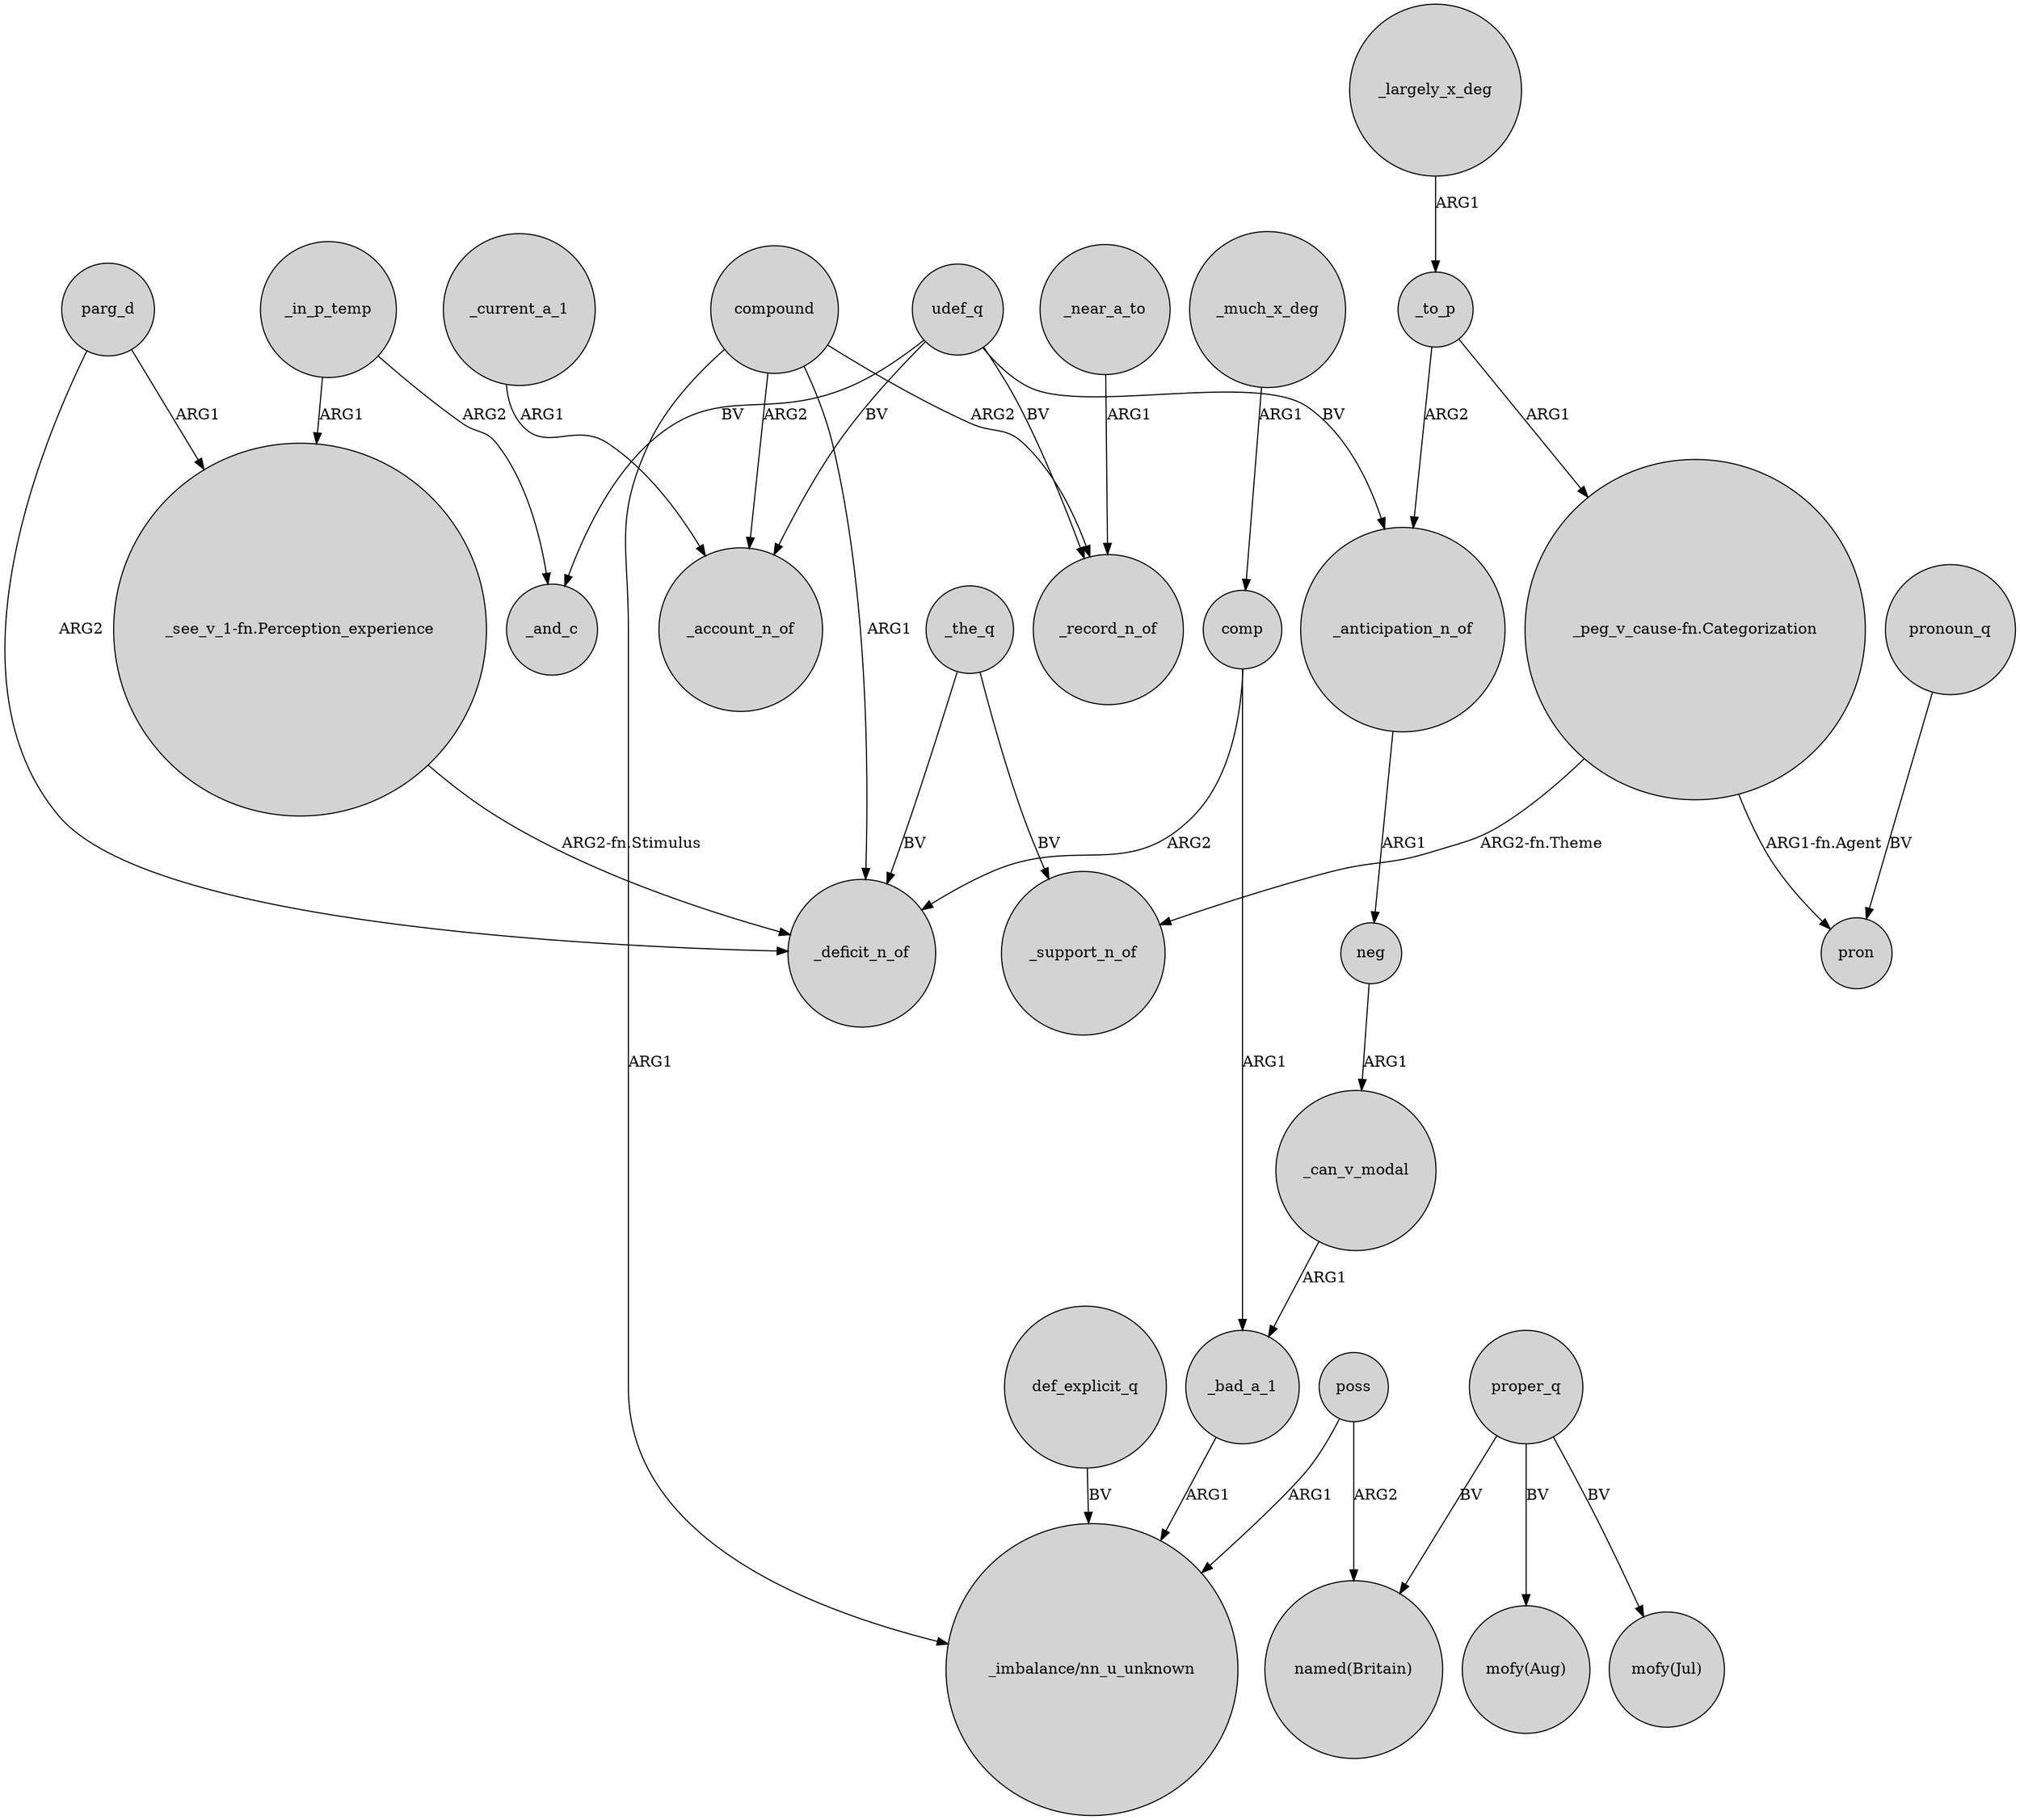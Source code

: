 digraph {
	node [shape=circle style=filled]
	_to_p -> "_peg_v_cause-fn.Categorization" [label=ARG1]
	def_explicit_q -> "_imbalance/nn_u_unknown" [label=BV]
	proper_q -> "mofy(Jul)" [label=BV]
	_to_p -> _anticipation_n_of [label=ARG2]
	udef_q -> _record_n_of [label=BV]
	_in_p_temp -> "_see_v_1-fn.Perception_experience" [label=ARG1]
	_can_v_modal -> _bad_a_1 [label=ARG1]
	comp -> _bad_a_1 [label=ARG1]
	compound -> "_imbalance/nn_u_unknown" [label=ARG1]
	_near_a_to -> _record_n_of [label=ARG1]
	udef_q -> _anticipation_n_of [label=BV]
	_the_q -> _support_n_of [label=BV]
	compound -> _record_n_of [label=ARG2]
	_largely_x_deg -> _to_p [label=ARG1]
	_bad_a_1 -> "_imbalance/nn_u_unknown" [label=ARG1]
	pronoun_q -> pron [label=BV]
	proper_q -> "mofy(Aug)" [label=BV]
	compound -> _deficit_n_of [label=ARG1]
	parg_d -> "_see_v_1-fn.Perception_experience" [label=ARG1]
	compound -> _account_n_of [label=ARG2]
	"_see_v_1-fn.Perception_experience" -> _deficit_n_of [label="ARG2-fn.Stimulus"]
	udef_q -> _account_n_of [label=BV]
	poss -> "_imbalance/nn_u_unknown" [label=ARG1]
	_in_p_temp -> _and_c [label=ARG2]
	_current_a_1 -> _account_n_of [label=ARG1]
	comp -> _deficit_n_of [label=ARG2]
	_the_q -> _deficit_n_of [label=BV]
	_much_x_deg -> comp [label=ARG1]
	"_peg_v_cause-fn.Categorization" -> pron [label="ARG1-fn.Agent"]
	poss -> "named(Britain)" [label=ARG2]
	udef_q -> _and_c [label=BV]
	"_peg_v_cause-fn.Categorization" -> _support_n_of [label="ARG2-fn.Theme"]
	parg_d -> _deficit_n_of [label=ARG2]
	_anticipation_n_of -> neg [label=ARG1]
	neg -> _can_v_modal [label=ARG1]
	proper_q -> "named(Britain)" [label=BV]
}
